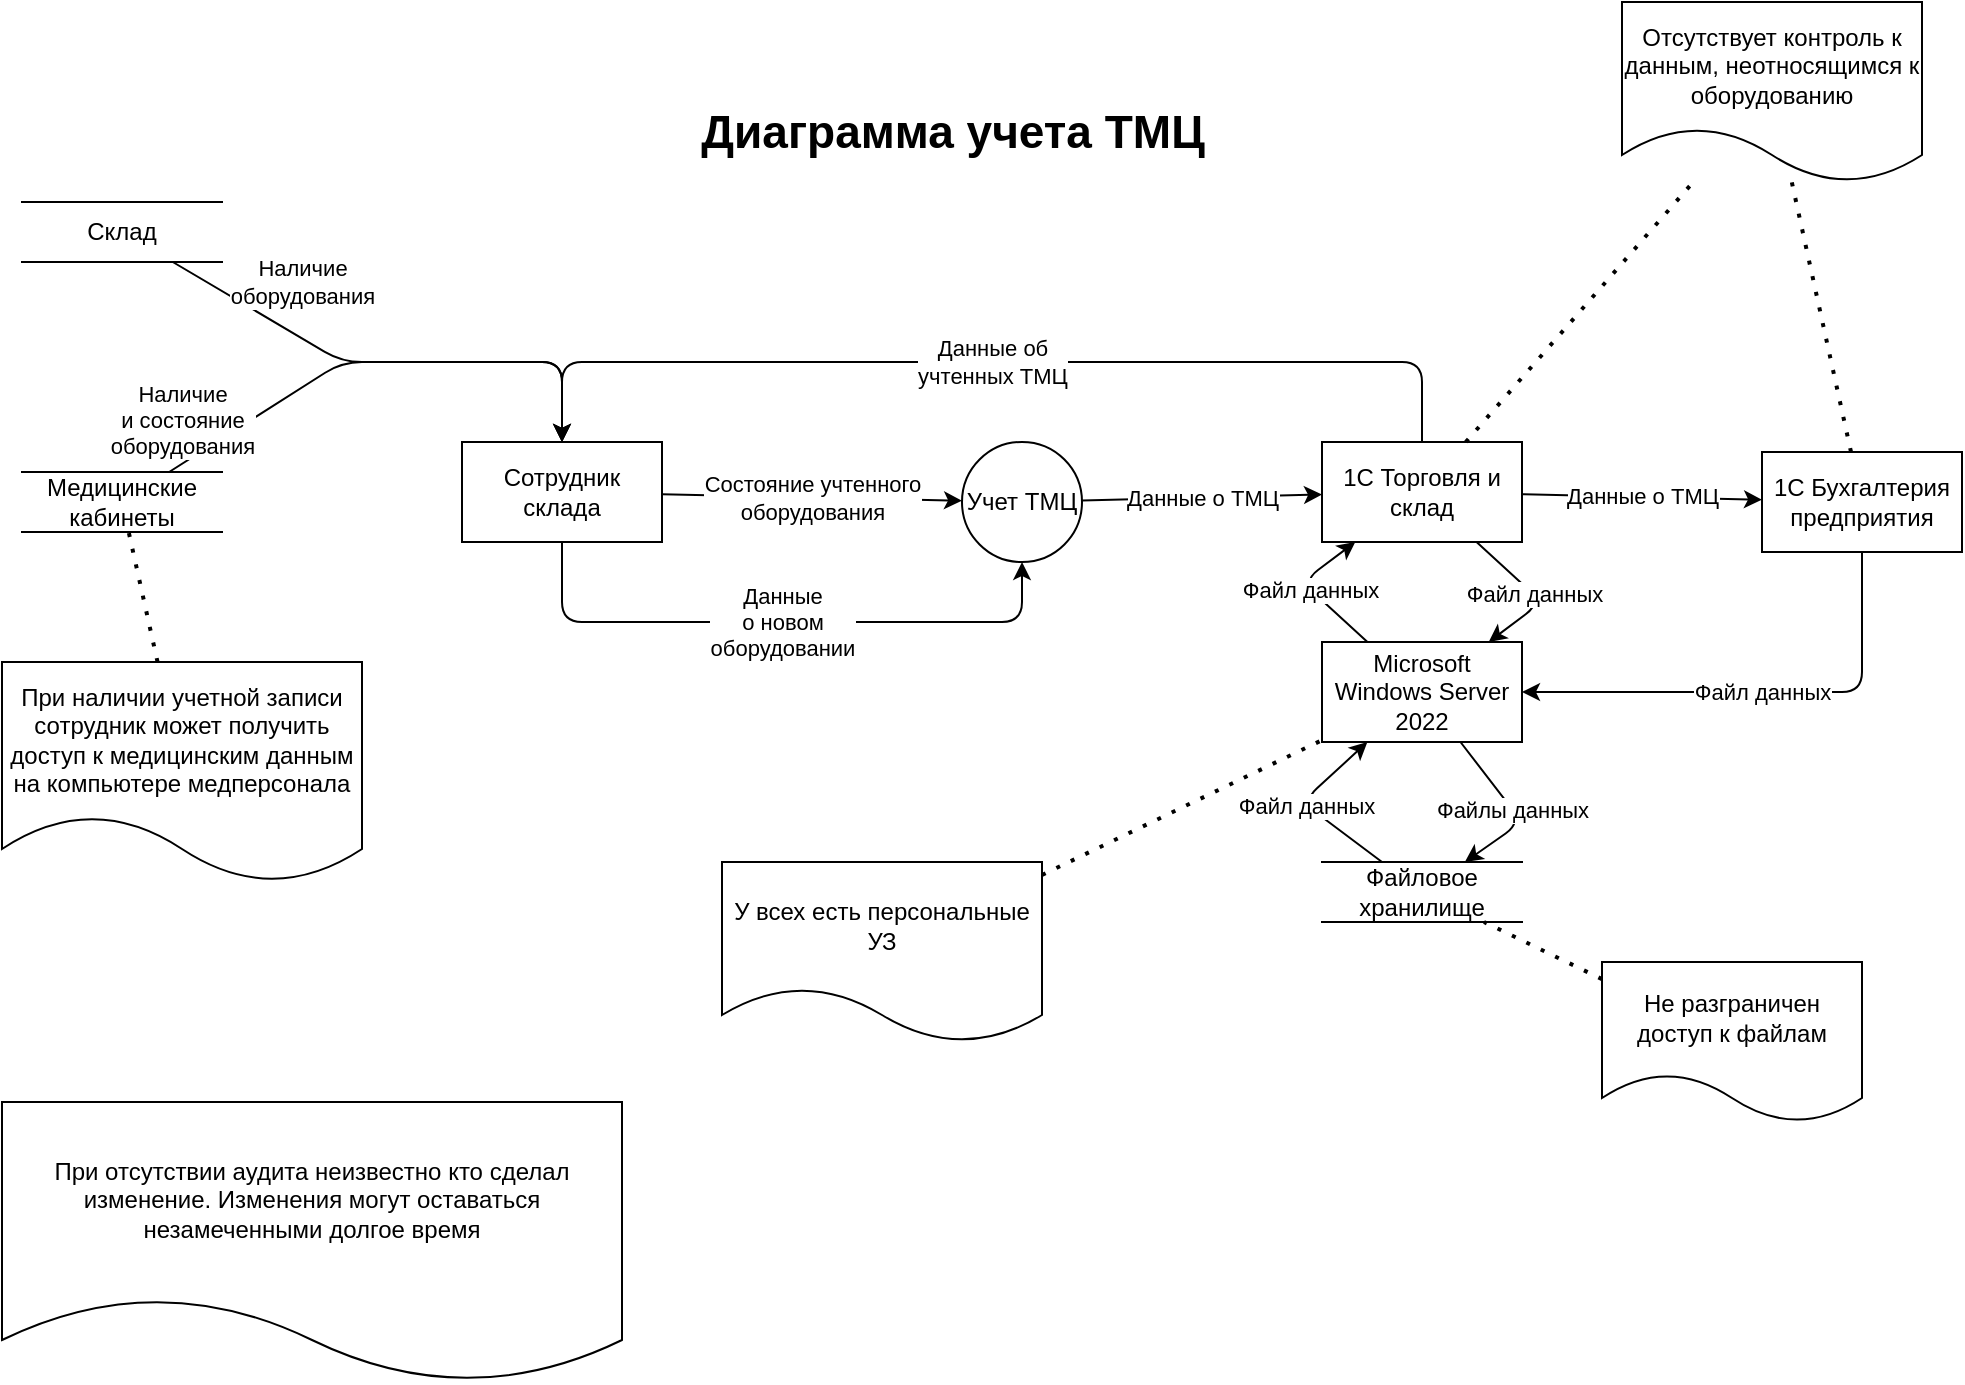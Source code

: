 <mxfile version="27.0.2">
  <diagram name="Страница — 1" id="DP7TmNHtPNwdQ04ViJx4">
    <mxGraphModel dx="1426" dy="2010" grid="1" gridSize="10" guides="1" tooltips="1" connect="1" arrows="1" fold="1" page="1" pageScale="1" pageWidth="827" pageHeight="1169" math="0" shadow="0">
      <root>
        <mxCell id="0" />
        <mxCell id="1" parent="0" />
        <mxCell id="7" value="Учет ТМЦ" style="shape=ellipse;html=1;dashed=0;whiteSpace=wrap;aspect=fixed;perimeter=ellipsePerimeter;" parent="1" vertex="1">
          <mxGeometry x="570" y="-150" width="60" height="60" as="geometry" />
        </mxCell>
        <mxCell id="8" value="Диаграмма учета ТМЦ" style="text;html=1;align=center;verticalAlign=middle;resizable=0;points=[];autosize=1;strokeColor=none;fillColor=none;fontStyle=1;fontSize=23;" parent="1" vertex="1">
          <mxGeometry x="435" y="-325" width="260" height="40" as="geometry" />
        </mxCell>
        <mxCell id="17" value="Сотрудник склада" style="html=1;dashed=0;whiteSpace=wrap;" parent="1" vertex="1">
          <mxGeometry x="320" y="-150" width="100" height="50" as="geometry" />
        </mxCell>
        <mxCell id="18" value="Состояние учтенного&lt;div&gt;оборудования&lt;/div&gt;" style="endArrow=classic;html=1;" parent="1" source="17" target="7" edge="1">
          <mxGeometry width="50" height="50" relative="1" as="geometry">
            <mxPoint x="1070" y="210" as="sourcePoint" />
            <mxPoint x="1120" y="160" as="targetPoint" />
          </mxGeometry>
        </mxCell>
        <mxCell id="19" value="Данные о ТМЦ" style="endArrow=classic;html=1;" parent="1" source="7" target="30" edge="1">
          <mxGeometry width="50" height="50" relative="1" as="geometry">
            <mxPoint x="1070" y="310" as="sourcePoint" />
            <mxPoint x="1120" y="260" as="targetPoint" />
          </mxGeometry>
        </mxCell>
        <mxCell id="25" value="Файловое хранилище" style="html=1;dashed=0;whiteSpace=wrap;shape=partialRectangle;right=0;left=0;" parent="1" vertex="1">
          <mxGeometry x="750" y="60" width="100" height="30" as="geometry" />
        </mxCell>
        <mxCell id="26" value="Данные об&lt;div&gt;учтенных ТМЦ&lt;/div&gt;" style="endArrow=classic;html=1;" parent="1" source="30" target="17" edge="1">
          <mxGeometry width="50" height="50" relative="1" as="geometry">
            <mxPoint x="720" y="150" as="sourcePoint" />
            <mxPoint x="770" y="100" as="targetPoint" />
            <Array as="points">
              <mxPoint x="800" y="-190" />
              <mxPoint x="370" y="-190" />
            </Array>
            <mxPoint as="offset" />
          </mxGeometry>
        </mxCell>
        <mxCell id="27" value="Данные о ТМЦ" style="endArrow=classic;html=1;" parent="1" source="30" target="34" edge="1">
          <mxGeometry width="50" height="50" relative="1" as="geometry">
            <mxPoint x="400" y="70" as="sourcePoint" />
            <mxPoint x="450" y="20" as="targetPoint" />
          </mxGeometry>
        </mxCell>
        <mxCell id="30" value="&lt;span style=&quot;color: rgb(0, 0, 0);&quot;&gt;1С Торговля и склад&lt;/span&gt;" style="html=1;dashed=0;whiteSpace=wrap;" parent="1" vertex="1">
          <mxGeometry x="750" y="-150" width="100" height="50" as="geometry" />
        </mxCell>
        <mxCell id="31" value="Файл данных" style="endArrow=classic;html=1;" parent="1" source="30" target="32" edge="1">
          <mxGeometry width="50" height="50" relative="1" as="geometry">
            <mxPoint x="400" y="70" as="sourcePoint" />
            <mxPoint x="450" y="20" as="targetPoint" />
            <Array as="points">
              <mxPoint x="860" y="-70" />
            </Array>
          </mxGeometry>
        </mxCell>
        <mxCell id="32" value="Microsoft Windows Server 2022" style="html=1;dashed=0;whiteSpace=wrap;" parent="1" vertex="1">
          <mxGeometry x="750" y="-50" width="100" height="50" as="geometry" />
        </mxCell>
        <mxCell id="33" value="Файлы данных" style="endArrow=classic;html=1;" parent="1" source="32" target="25" edge="1">
          <mxGeometry width="50" height="50" relative="1" as="geometry">
            <mxPoint x="840" y="-10" as="sourcePoint" />
            <mxPoint x="450" y="20" as="targetPoint" />
            <Array as="points">
              <mxPoint x="850" y="40" />
            </Array>
          </mxGeometry>
        </mxCell>
        <mxCell id="34" value="&lt;span style=&quot;color: rgb(0, 0, 0);&quot;&gt;1С Бухгалтерия предприятия&lt;/span&gt;" style="html=1;dashed=0;whiteSpace=wrap;" parent="1" vertex="1">
          <mxGeometry x="970" y="-145" width="100" height="50" as="geometry" />
        </mxCell>
        <mxCell id="35" value="Файл данных" style="endArrow=classic;html=1;" parent="1" source="34" target="32" edge="1">
          <mxGeometry width="50" height="50" relative="1" as="geometry">
            <mxPoint x="400" y="80" as="sourcePoint" />
            <mxPoint x="450" y="30" as="targetPoint" />
            <Array as="points">
              <mxPoint x="1020" y="-25" />
            </Array>
          </mxGeometry>
        </mxCell>
        <mxCell id="36" value="Данные&lt;div&gt;о новом&lt;/div&gt;&lt;div&gt;оборудовании&lt;/div&gt;" style="endArrow=classic;html=1;" parent="1" source="17" target="7" edge="1">
          <mxGeometry width="50" height="50" relative="1" as="geometry">
            <mxPoint x="400" y="80" as="sourcePoint" />
            <mxPoint x="450" y="30" as="targetPoint" />
            <Array as="points">
              <mxPoint x="370" y="-60" />
              <mxPoint x="600" y="-60" />
            </Array>
          </mxGeometry>
        </mxCell>
        <mxCell id="37" value="Склад" style="html=1;dashed=0;whiteSpace=wrap;shape=partialRectangle;right=0;left=0;" parent="1" vertex="1">
          <mxGeometry x="100" y="-270" width="100" height="30" as="geometry" />
        </mxCell>
        <mxCell id="38" value="Наличие&lt;div&gt;оборудования&lt;/div&gt;" style="endArrow=classic;html=1;" parent="1" source="37" target="17" edge="1">
          <mxGeometry x="-0.511" y="24" width="50" height="50" relative="1" as="geometry">
            <mxPoint x="290" y="70" as="sourcePoint" />
            <mxPoint x="340" y="20" as="targetPoint" />
            <Array as="points">
              <mxPoint x="260" y="-190" />
              <mxPoint x="370" y="-190" />
            </Array>
            <mxPoint as="offset" />
          </mxGeometry>
        </mxCell>
        <mxCell id="40" value="Медицинские кабинеты" style="html=1;dashed=0;whiteSpace=wrap;shape=partialRectangle;right=0;left=0;" parent="1" vertex="1">
          <mxGeometry x="100" y="-135" width="100" height="30" as="geometry" />
        </mxCell>
        <mxCell id="43" value="Наличие&lt;div&gt;и состояние&lt;/div&gt;&lt;div&gt;оборудования&lt;/div&gt;" style="endArrow=classic;html=1;" parent="1" source="40" target="17" edge="1">
          <mxGeometry x="-0.837" y="18" width="50" height="50" relative="1" as="geometry">
            <mxPoint x="690" y="90" as="sourcePoint" />
            <mxPoint x="740" y="40" as="targetPoint" />
            <Array as="points">
              <mxPoint x="260" y="-190" />
              <mxPoint x="370" y="-190" />
            </Array>
            <mxPoint x="-1" as="offset" />
          </mxGeometry>
        </mxCell>
        <mxCell id="44" value="Файл данных" style="endArrow=classic;html=1;" parent="1" source="32" target="30" edge="1">
          <mxGeometry width="50" height="50" relative="1" as="geometry">
            <mxPoint x="690" y="90" as="sourcePoint" />
            <mxPoint x="740" y="40" as="targetPoint" />
            <Array as="points">
              <mxPoint x="740" y="-80" />
            </Array>
          </mxGeometry>
        </mxCell>
        <mxCell id="45" value="Файл данных" style="endArrow=classic;html=1;" parent="1" source="25" target="32" edge="1">
          <mxGeometry width="50" height="50" relative="1" as="geometry">
            <mxPoint x="690" y="90" as="sourcePoint" />
            <mxPoint x="740" y="40" as="targetPoint" />
            <Array as="points">
              <mxPoint x="740" y="30" />
            </Array>
          </mxGeometry>
        </mxCell>
        <mxCell id="46" value="При наличии учетной записи сотрудник может получить доступ к медицинским данным на компьютере медперсонала" style="shape=document;whiteSpace=wrap;html=1;boundedLbl=1;dashed=0;flipH=1;" parent="1" vertex="1">
          <mxGeometry x="90" y="-40" width="180" height="110" as="geometry" />
        </mxCell>
        <mxCell id="50" value="" style="endArrow=none;dashed=1;html=1;dashPattern=1 3;strokeWidth=2;" parent="1" source="46" target="40" edge="1">
          <mxGeometry width="50" height="50" relative="1" as="geometry">
            <mxPoint x="690" y="90" as="sourcePoint" />
            <mxPoint x="740" y="40" as="targetPoint" />
          </mxGeometry>
        </mxCell>
        <mxCell id="51" value="Не разграничен доступ к файлам" style="shape=document;whiteSpace=wrap;html=1;boundedLbl=1;dashed=0;flipH=1;" parent="1" vertex="1">
          <mxGeometry x="890" y="110" width="130" height="80" as="geometry" />
        </mxCell>
        <mxCell id="52" value="" style="endArrow=none;dashed=1;html=1;dashPattern=1 3;strokeWidth=2;" parent="1" source="51" target="25" edge="1">
          <mxGeometry width="50" height="50" relative="1" as="geometry">
            <mxPoint x="690" y="90" as="sourcePoint" />
            <mxPoint x="740" y="40" as="targetPoint" />
          </mxGeometry>
        </mxCell>
        <mxCell id="53" value="Отсутствует контроль к данным, неотносящимся к оборудованию" style="shape=document;whiteSpace=wrap;html=1;boundedLbl=1;dashed=0;flipH=1;" parent="1" vertex="1">
          <mxGeometry x="900" y="-370" width="150" height="90" as="geometry" />
        </mxCell>
        <mxCell id="54" value="" style="endArrow=none;dashed=1;html=1;dashPattern=1 3;strokeWidth=2;" parent="1" source="30" target="53" edge="1">
          <mxGeometry width="50" height="50" relative="1" as="geometry">
            <mxPoint x="810" y="-250" as="sourcePoint" />
            <mxPoint x="860" y="-300" as="targetPoint" />
          </mxGeometry>
        </mxCell>
        <mxCell id="55" value="" style="endArrow=none;dashed=1;html=1;dashPattern=1 3;strokeWidth=2;" parent="1" source="34" target="53" edge="1">
          <mxGeometry width="50" height="50" relative="1" as="geometry">
            <mxPoint x="690" y="90" as="sourcePoint" />
            <mxPoint x="740" y="40" as="targetPoint" />
          </mxGeometry>
        </mxCell>
        <mxCell id="56" value="У всех есть персональные УЗ" style="shape=document;whiteSpace=wrap;html=1;boundedLbl=1;dashed=0;flipH=1;" parent="1" vertex="1">
          <mxGeometry x="450" y="60" width="160" height="90" as="geometry" />
        </mxCell>
        <mxCell id="57" value="" style="endArrow=none;dashed=1;html=1;dashPattern=1 3;strokeWidth=2;" parent="1" source="56" target="32" edge="1">
          <mxGeometry width="50" height="50" relative="1" as="geometry">
            <mxPoint x="690" y="90" as="sourcePoint" />
            <mxPoint x="740" y="40" as="targetPoint" />
          </mxGeometry>
        </mxCell>
        <mxCell id="58" value="При отсутствии аудита неизвестно кто сделал изменение. Изменения могут оставаться незамеченными долгое время" style="shape=document;whiteSpace=wrap;html=1;boundedLbl=1;dashed=0;flipH=1;" parent="1" vertex="1">
          <mxGeometry x="90" y="180" width="310" height="140" as="geometry" />
        </mxCell>
      </root>
    </mxGraphModel>
  </diagram>
</mxfile>
